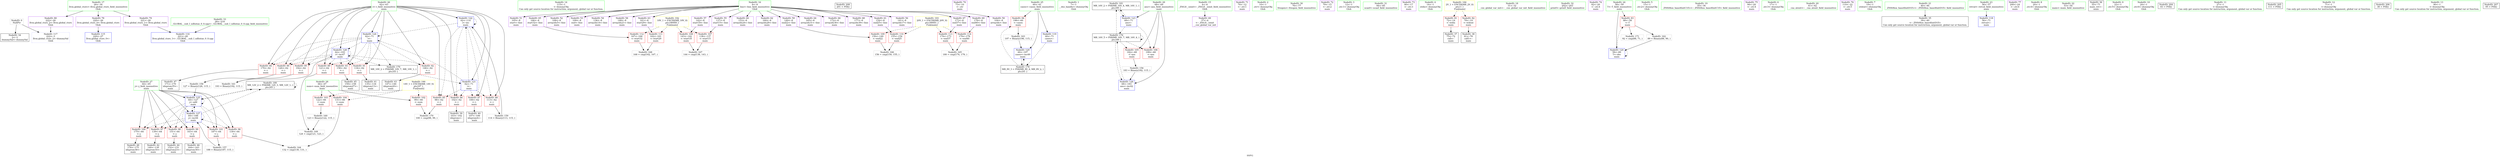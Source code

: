 digraph "SVFG" {
	label="SVFG";

	Node0x55cc24ea6280 [shape=record,color=grey,label="{NodeID: 0\nNullPtr}"];
	Node0x55cc24ea6280 -> Node0x55cc24ebc8b0[style=solid];
	Node0x55cc24ea6280 -> Node0x55cc24ec2db0[style=solid];
	Node0x55cc24ece000 [shape=record,color=black,label="{NodeID: 180\nMR_12V_2 = PHI(MR_12V_3, MR_12V_1, )\npts\{65 \}\n}"];
	Node0x55cc24ece000 -> Node0x55cc24ec3460[style=dashed];
	Node0x55cc24ece000 -> Node0x55cc24ece000[style=dashed];
	Node0x55cc24ebd540 [shape=record,color=red,label="{NodeID: 97\n139\<--64\n\<--j\nmain\n}"];
	Node0x55cc24ebd540 -> Node0x55cc24ebcf90[style=solid];
	Node0x55cc24ea7b10 [shape=record,color=green,label="{NodeID: 14\n115\<--1\n\<--dummyObj\nCan only get source location for instruction, argument, global var or function.}"];
	Node0x55cc24ebe0a0 [shape=record,color=red,label="{NodeID: 111\n162\<--161\n\<--start29\nmain\n}"];
	Node0x55cc24ebe0a0 -> Node0x55cc24ec5e40[style=solid];
	Node0x55cc24ebc310 [shape=record,color=green,label="{NodeID: 28\n66\<--67\nnum\<--num_field_insensitive\nmain\n}"];
	Node0x55cc24ebc310 -> Node0x55cc24ebd950[style=solid];
	Node0x55cc24ebc310 -> Node0x55cc24ebda20[style=solid];
	Node0x55cc24ebc310 -> Node0x55cc24ebdaf0[style=solid];
	Node0x55cc24ed8e00 [shape=record,color=black,label="{NodeID: 208\n201 = PHI()\n}"];
	Node0x55cc24ec3460 [shape=record,color=blue,label="{NodeID: 125\n64\<--127\nj\<--add\nmain\n}"];
	Node0x55cc24ec3460 -> Node0x55cc24ebd470[style=dashed];
	Node0x55cc24ec3460 -> Node0x55cc24ebd540[style=dashed];
	Node0x55cc24ec3460 -> Node0x55cc24ebd610[style=dashed];
	Node0x55cc24ec3460 -> Node0x55cc24ebd6e0[style=dashed];
	Node0x55cc24ec3460 -> Node0x55cc24ebd7b0[style=dashed];
	Node0x55cc24ec3460 -> Node0x55cc24ebd880[style=dashed];
	Node0x55cc24ec3460 -> Node0x55cc24ec3460[style=dashed];
	Node0x55cc24ec3460 -> Node0x55cc24ec3600[style=dashed];
	Node0x55cc24ec3460 -> Node0x55cc24ece000[style=dashed];
	Node0x55cc24ebcf90 [shape=record,color=black,label="{NodeID: 42\n140\<--139\nidxprom16\<--\nmain\n}"];
	Node0x55cc24ebeb10 [shape=record,color=purple,label="{NodeID: 56\n141\<--8\narrayidx17\<--line\nmain\n}"];
	Node0x55cc24ebf670 [shape=record,color=purple,label="{NodeID: 70\n73\<--10\n\<--.str\nmain\n}"];
	Node0x55cc24ec5cc0 [shape=record,color=grey,label="{NodeID: 167\n144 = cmp(138, 143, )\n}"];
	Node0x55cc24ec0260 [shape=record,color=red,label="{NodeID: 84\n196\<--60\n\<--cases\nmain\n}"];
	Node0x55cc24ec0260 -> Node0x55cc24ec56c0[style=solid];
	Node0x55cc24ea6d90 [shape=record,color=green,label="{NodeID: 1\n7\<--1\n__dso_handle\<--dummyObj\nGlob }"];
	Node0x55cc24ece500 [shape=record,color=black,label="{NodeID: 181\nMR_16V_2 = PHI(MR_16V_4, MR_16V_1, )\npts\{69 \}\n}"];
	Node0x55cc24ece500 -> Node0x55cc24ec32c0[style=dashed];
	Node0x55cc24ebd610 [shape=record,color=red,label="{NodeID: 98\n151\<--64\n\<--j\nmain\n}"];
	Node0x55cc24ebd610 -> Node0x55cc24ebd130[style=solid];
	Node0x55cc24ea6e80 [shape=record,color=green,label="{NodeID: 15\n4\<--6\n_ZStL8__ioinit\<--_ZStL8__ioinit_field_insensitive\nGlob }"];
	Node0x55cc24ea6e80 -> Node0x55cc24ebe560[style=solid];
	Node0x55cc24ebe170 [shape=record,color=red,label="{NodeID: 112\n167\<--166\n\<--start32\nmain\n}"];
	Node0x55cc24ebe170 -> Node0x55cc24ec5e40[style=solid];
	Node0x55cc24ebc3e0 [shape=record,color=green,label="{NodeID: 29\n68\<--69\nans\<--ans_field_insensitive\nmain\n}"];
	Node0x55cc24ebc3e0 -> Node0x55cc24ebdbc0[style=solid];
	Node0x55cc24ebc3e0 -> Node0x55cc24ebdc90[style=solid];
	Node0x55cc24ebc3e0 -> Node0x55cc24ec32c0[style=solid];
	Node0x55cc24ebc3e0 -> Node0x55cc24ec3530[style=solid];
	Node0x55cc24ec3530 [shape=record,color=blue,label="{NodeID: 126\n68\<--183\nans\<--inc42\nmain\n}"];
	Node0x55cc24ec3530 -> Node0x55cc24eccc00[style=dashed];
	Node0x55cc24ebd060 [shape=record,color=black,label="{NodeID: 43\n147\<--146\nidxprom20\<--\nmain\n}"];
	Node0x55cc24ebebe0 [shape=record,color=purple,label="{NodeID: 57\n142\<--8\nstart18\<--line\nmain\n}"];
	Node0x55cc24ebebe0 -> Node0x55cc24ebde30[style=solid];
	Node0x55cc24ebf740 [shape=record,color=purple,label="{NodeID: 71\n74\<--12\n\<--.str.1\nmain\n}"];
	Node0x55cc24ec5e40 [shape=record,color=grey,label="{NodeID: 168\n168 = cmp(162, 167, )\n}"];
	Node0x55cc24ec0330 [shape=record,color=red,label="{NodeID: 85\n98\<--62\n\<--i\nmain\n}"];
	Node0x55cc24ec0330 -> Node0x55cc24ec6140[style=solid];
	Node0x55cc24ea5390 [shape=record,color=green,label="{NodeID: 2\n10\<--1\n.str\<--dummyObj\nGlob }"];
	Node0x55cc24ebd6e0 [shape=record,color=red,label="{NodeID: 99\n163\<--64\n\<--j\nmain\n}"];
	Node0x55cc24ebd6e0 -> Node0x55cc24ebd2d0[style=solid];
	Node0x55cc24ea6f50 [shape=record,color=green,label="{NodeID: 16\n8\<--9\nline\<--line_field_insensitive\nGlob }"];
	Node0x55cc24ea6f50 -> Node0x55cc24ebe630[style=solid];
	Node0x55cc24ea6f50 -> Node0x55cc24ebe700[style=solid];
	Node0x55cc24ea6f50 -> Node0x55cc24ebe7d0[style=solid];
	Node0x55cc24ea6f50 -> Node0x55cc24ebe8a0[style=solid];
	Node0x55cc24ea6f50 -> Node0x55cc24ebe970[style=solid];
	Node0x55cc24ea6f50 -> Node0x55cc24ebea40[style=solid];
	Node0x55cc24ea6f50 -> Node0x55cc24ebeb10[style=solid];
	Node0x55cc24ea6f50 -> Node0x55cc24ebebe0[style=solid];
	Node0x55cc24ea6f50 -> Node0x55cc24ebecb0[style=solid];
	Node0x55cc24ea6f50 -> Node0x55cc24ebed80[style=solid];
	Node0x55cc24ea6f50 -> Node0x55cc24ebee50[style=solid];
	Node0x55cc24ea6f50 -> Node0x55cc24ebef20[style=solid];
	Node0x55cc24ea6f50 -> Node0x55cc24ebeff0[style=solid];
	Node0x55cc24ea6f50 -> Node0x55cc24ebf0c0[style=solid];
	Node0x55cc24ea6f50 -> Node0x55cc24ebf190[style=solid];
	Node0x55cc24ea6f50 -> Node0x55cc24ebf260[style=solid];
	Node0x55cc24ea6f50 -> Node0x55cc24ebf330[style=solid];
	Node0x55cc24ea6f50 -> Node0x55cc24ebf400[style=solid];
	Node0x55cc24ea6f50 -> Node0x55cc24ebf4d0[style=solid];
	Node0x55cc24ea6f50 -> Node0x55cc24ebf5a0[style=solid];
	Node0x55cc24ebe240 [shape=record,color=red,label="{NodeID: 113\n174\<--173\n\<--end37\nmain\n}"];
	Node0x55cc24ebe240 -> Node0x55cc24ec59c0[style=solid];
	Node0x55cc24ebc4b0 [shape=record,color=green,label="{NodeID: 30\n76\<--77\nfreopen\<--freopen_field_insensitive\n}"];
	Node0x55cc24ec3600 [shape=record,color=blue,label="{NodeID: 127\n64\<--188\nj\<--inc44\nmain\n}"];
	Node0x55cc24ec3600 -> Node0x55cc24ebd470[style=dashed];
	Node0x55cc24ec3600 -> Node0x55cc24ebd540[style=dashed];
	Node0x55cc24ec3600 -> Node0x55cc24ebd610[style=dashed];
	Node0x55cc24ec3600 -> Node0x55cc24ebd6e0[style=dashed];
	Node0x55cc24ec3600 -> Node0x55cc24ebd7b0[style=dashed];
	Node0x55cc24ec3600 -> Node0x55cc24ebd880[style=dashed];
	Node0x55cc24ec3600 -> Node0x55cc24ec3460[style=dashed];
	Node0x55cc24ec3600 -> Node0x55cc24ec3600[style=dashed];
	Node0x55cc24ec3600 -> Node0x55cc24ece000[style=dashed];
	Node0x55cc24ebd130 [shape=record,color=black,label="{NodeID: 44\n152\<--151\nidxprom23\<--\nmain\n}"];
	Node0x55cc24ebecb0 [shape=record,color=purple,label="{NodeID: 58\n148\<--8\narrayidx21\<--line\nmain\n}"];
	Node0x55cc24ebf810 [shape=record,color=purple,label="{NodeID: 72\n79\<--15\n\<--.str.2\nmain\n}"];
	Node0x55cc24ec5fc0 [shape=record,color=grey,label="{NodeID: 169\n124 = cmp(121, 123, )\n}"];
	Node0x55cc24ec0400 [shape=record,color=red,label="{NodeID: 86\n102\<--62\n\<--i\nmain\n}"];
	Node0x55cc24ec0400 -> Node0x55cc24ebcd20[style=solid];
	Node0x55cc24ea68b0 [shape=record,color=green,label="{NodeID: 3\n12\<--1\n.str.1\<--dummyObj\nGlob }"];
	Node0x55cc24ebd7b0 [shape=record,color=red,label="{NodeID: 100\n175\<--64\n\<--j\nmain\n}"];
	Node0x55cc24ebd7b0 -> Node0x55cc24ebe490[style=solid];
	Node0x55cc24ea7020 [shape=record,color=green,label="{NodeID: 17\n26\<--30\nllvm.global_ctors\<--llvm.global_ctors_field_insensitive\nGlob }"];
	Node0x55cc24ea7020 -> Node0x55cc24ebfcf0[style=solid];
	Node0x55cc24ea7020 -> Node0x55cc24ebfdf0[style=solid];
	Node0x55cc24ea7020 -> Node0x55cc24ebfef0[style=solid];
	Node0x55cc24ebe310 [shape=record,color=red,label="{NodeID: 114\n179\<--178\n\<--end40\nmain\n}"];
	Node0x55cc24ebe310 -> Node0x55cc24ec59c0[style=solid];
	Node0x55cc24ebc5b0 [shape=record,color=green,label="{NodeID: 31\n84\<--85\nscanf\<--scanf_field_insensitive\n}"];
	Node0x55cc24ec36d0 [shape=record,color=blue,label="{NodeID: 128\n62\<--193\ni\<--inc47\nmain\n}"];
	Node0x55cc24ec36d0 -> Node0x55cc24ec0670[style=dashed];
	Node0x55cc24ec36d0 -> Node0x55cc24ec0740[style=dashed];
	Node0x55cc24ec36d0 -> Node0x55cc24ec0810[style=dashed];
	Node0x55cc24ec36d0 -> Node0x55cc24ec08e0[style=dashed];
	Node0x55cc24ec36d0 -> Node0x55cc24ec09b0[style=dashed];
	Node0x55cc24ec36d0 -> Node0x55cc24ec0a80[style=dashed];
	Node0x55cc24ec36d0 -> Node0x55cc24ec0b50[style=dashed];
	Node0x55cc24ec36d0 -> Node0x55cc24ec36d0[style=dashed];
	Node0x55cc24ec36d0 -> Node0x55cc24ecdb00[style=dashed];
	Node0x55cc24ebd200 [shape=record,color=black,label="{NodeID: 45\n159\<--158\nidxprom27\<--\nmain\n}"];
	Node0x55cc24ebed80 [shape=record,color=purple,label="{NodeID: 59\n149\<--8\nend22\<--line\nmain\n}"];
	Node0x55cc24ebed80 -> Node0x55cc24ebdf00[style=solid];
	Node0x55cc24ec4c40 [shape=record,color=grey,label="{NodeID: 156\n183 = Binary(182, 115, )\n}"];
	Node0x55cc24ec4c40 -> Node0x55cc24ec3530[style=solid];
	Node0x55cc24ebf8e0 [shape=record,color=purple,label="{NodeID: 73\n80\<--17\n\<--.str.3\nmain\n}"];
	Node0x55cc24ec6140 [shape=record,color=grey,label="{NodeID: 170\n100 = cmp(98, 99, )\n}"];
	Node0x55cc24ec04d0 [shape=record,color=red,label="{NodeID: 87\n106\<--62\n\<--i\nmain\n}"];
	Node0x55cc24ec04d0 -> Node0x55cc24ebcdf0[style=solid];
	Node0x55cc24ea6520 [shape=record,color=green,label="{NodeID: 4\n14\<--1\nstdin\<--dummyObj\nGlob }"];
	Node0x55cc24ecf400 [shape=record,color=yellow,style=double,label="{NodeID: 184\n2V_1 = ENCHI(MR_2V_0)\npts\{1 \}\nFun[main]}"];
	Node0x55cc24ecf400 -> Node0x55cc24ebfff0[style=dashed];
	Node0x55cc24ecf400 -> Node0x55cc24ec00c0[style=dashed];
	Node0x55cc24ebd880 [shape=record,color=red,label="{NodeID: 101\n187\<--64\n\<--j\nmain\n}"];
	Node0x55cc24ebd880 -> Node0x55cc24ec4dc0[style=solid];
	Node0x55cc24ea70f0 [shape=record,color=green,label="{NodeID: 18\n31\<--32\n__cxx_global_var_init\<--__cxx_global_var_init_field_insensitive\n}"];
	Node0x55cc24ebe3e0 [shape=record,color=blue,label="{NodeID: 115\n220\<--27\nllvm.global_ctors_0\<--\nGlob }"];
	Node0x55cc24ebc6b0 [shape=record,color=green,label="{NodeID: 32\n202\<--203\nprintf\<--printf_field_insensitive\n}"];
	Node0x55cc24ec37a0 [shape=record,color=blue,label="{NodeID: 129\n60\<--197\ncases\<--inc49\nmain\n}"];
	Node0x55cc24ec37a0 -> Node0x55cc24ecd600[style=dashed];
	Node0x55cc24ebd2d0 [shape=record,color=black,label="{NodeID: 46\n164\<--163\nidxprom30\<--\nmain\n}"];
	Node0x55cc24ebee50 [shape=record,color=purple,label="{NodeID: 60\n153\<--8\narrayidx24\<--line\nmain\n}"];
	Node0x55cc24ec4dc0 [shape=record,color=grey,label="{NodeID: 157\n188 = Binary(187, 115, )\n}"];
	Node0x55cc24ec4dc0 -> Node0x55cc24ec3600[style=solid];
	Node0x55cc24ebf9b0 [shape=record,color=purple,label="{NodeID: 74\n82\<--20\n\<--.str.4\nmain\n}"];
	Node0x55cc24ec62c0 [shape=record,color=grey,label="{NodeID: 171\n92 = cmp(88, 71, )\n}"];
	Node0x55cc24ec05a0 [shape=record,color=red,label="{NodeID: 88\n113\<--62\n\<--i\nmain\n}"];
	Node0x55cc24ec05a0 -> Node0x55cc24ec50c0[style=solid];
	Node0x55cc24ea65b0 [shape=record,color=green,label="{NodeID: 5\n15\<--1\n.str.2\<--dummyObj\nGlob }"];
	Node0x55cc24ebd950 [shape=record,color=red,label="{NodeID: 102\n99\<--66\n\<--num\nmain\n}"];
	Node0x55cc24ebd950 -> Node0x55cc24ec6140[style=solid];
	Node0x55cc24ebbcc0 [shape=record,color=green,label="{NodeID: 19\n35\<--36\n_ZNSt8ios_base4InitC1Ev\<--_ZNSt8ios_base4InitC1Ev_field_insensitive\n}"];
	Node0x55cc24ec2cb0 [shape=record,color=blue,label="{NodeID: 116\n221\<--28\nllvm.global_ctors_1\<--_GLOBAL__sub_I_xdliutao_0_0.cpp\nGlob }"];
	Node0x55cc24ebc7b0 [shape=record,color=green,label="{NodeID: 33\n28\<--216\n_GLOBAL__sub_I_xdliutao_0_0.cpp\<--_GLOBAL__sub_I_xdliutao_0_0.cpp_field_insensitive\n}"];
	Node0x55cc24ebc7b0 -> Node0x55cc24ec2cb0[style=solid];
	Node0x55cc24ebd3a0 [shape=record,color=black,label="{NodeID: 47\n171\<--170\nidxprom35\<--\nmain\n}"];
	Node0x55cc24ebef20 [shape=record,color=purple,label="{NodeID: 61\n154\<--8\nend25\<--line\nmain\n}"];
	Node0x55cc24ebef20 -> Node0x55cc24ebdfd0[style=solid];
	Node0x55cc24ec4f40 [shape=record,color=grey,label="{NodeID: 158\n127 = Binary(126, 115, )\n}"];
	Node0x55cc24ec4f40 -> Node0x55cc24ec3460[style=solid];
	Node0x55cc24ebfa80 [shape=record,color=purple,label="{NodeID: 75\n94\<--20\n\<--.str.4\nmain\n}"];
	Node0x55cc24ec0670 [shape=record,color=red,label="{NodeID: 89\n121\<--62\n\<--i\nmain\n}"];
	Node0x55cc24ec0670 -> Node0x55cc24ec5fc0[style=solid];
	Node0x55cc24ea66d0 [shape=record,color=green,label="{NodeID: 6\n17\<--1\n.str.3\<--dummyObj\nGlob }"];
	Node0x55cc24ebda20 [shape=record,color=red,label="{NodeID: 103\n122\<--66\n\<--num\nmain\n}"];
	Node0x55cc24ebda20 -> Node0x55cc24ec5240[style=solid];
	Node0x55cc24ebbd50 [shape=record,color=green,label="{NodeID: 20\n41\<--42\n__cxa_atexit\<--__cxa_atexit_field_insensitive\n}"];
	Node0x55cc24ec2db0 [shape=record,color=blue, style = dotted,label="{NodeID: 117\n222\<--3\nllvm.global_ctors_2\<--dummyVal\nGlob }"];
	Node0x55cc24ebc8b0 [shape=record,color=black,label="{NodeID: 34\n2\<--3\ndummyVal\<--dummyVal\n}"];
	Node0x55cc24ebe490 [shape=record,color=black,label="{NodeID: 48\n176\<--175\nidxprom38\<--\nmain\n}"];
	Node0x55cc24ebeff0 [shape=record,color=purple,label="{NodeID: 62\n160\<--8\narrayidx28\<--line\nmain\n}"];
	Node0x55cc24ec50c0 [shape=record,color=grey,label="{NodeID: 159\n114 = Binary(113, 115, )\n}"];
	Node0x55cc24ec50c0 -> Node0x55cc24ec31f0[style=solid];
	Node0x55cc24ebfb50 [shape=record,color=purple,label="{NodeID: 76\n110\<--22\n\<--.str.5\nmain\n}"];
	Node0x55cc24ec0740 [shape=record,color=red,label="{NodeID: 90\n126\<--62\n\<--i\nmain\n}"];
	Node0x55cc24ec0740 -> Node0x55cc24ec4f40[style=solid];
	Node0x55cc24ea6760 [shape=record,color=green,label="{NodeID: 7\n19\<--1\nstdout\<--dummyObj\nGlob }"];
	Node0x55cc24ebdaf0 [shape=record,color=red,label="{NodeID: 104\n131\<--66\n\<--num\nmain\n}"];
	Node0x55cc24ebdaf0 -> Node0x55cc24ec5840[style=solid];
	Node0x55cc24ebbde0 [shape=record,color=green,label="{NodeID: 21\n40\<--46\n_ZNSt8ios_base4InitD1Ev\<--_ZNSt8ios_base4InitD1Ev_field_insensitive\n}"];
	Node0x55cc24ebbde0 -> Node0x55cc24ebc9b0[style=solid];
	Node0x55cc24ec2eb0 [shape=record,color=blue,label="{NodeID: 118\n56\<--71\nretval\<--\nmain\n}"];
	Node0x55cc24ebc9b0 [shape=record,color=black,label="{NodeID: 35\n39\<--40\n\<--_ZNSt8ios_base4InitD1Ev\nCan only get source location for instruction, argument, global var or function.}"];
	Node0x55cc24ebe560 [shape=record,color=purple,label="{NodeID: 49\n37\<--4\n\<--_ZStL8__ioinit\n__cxx_global_var_init\n}"];
	Node0x55cc24ebf0c0 [shape=record,color=purple,label="{NodeID: 63\n161\<--8\nstart29\<--line\nmain\n}"];
	Node0x55cc24ebf0c0 -> Node0x55cc24ebe0a0[style=solid];
	Node0x55cc24ec5240 [shape=record,color=grey,label="{NodeID: 160\n123 = Binary(122, 115, )\n}"];
	Node0x55cc24ec5240 -> Node0x55cc24ec5fc0[style=solid];
	Node0x55cc24ebfc20 [shape=record,color=purple,label="{NodeID: 77\n200\<--24\n\<--.str.6\nmain\n}"];
	Node0x55cc24ec0810 [shape=record,color=red,label="{NodeID: 91\n134\<--62\n\<--i\nmain\n}"];
	Node0x55cc24ec0810 -> Node0x55cc24ebcec0[style=solid];
	Node0x55cc24ea6a60 [shape=record,color=green,label="{NodeID: 8\n20\<--1\n.str.4\<--dummyObj\nGlob }"];
	Node0x55cc24ebdbc0 [shape=record,color=red,label="{NodeID: 105\n182\<--68\n\<--ans\nmain\n}"];
	Node0x55cc24ebdbc0 -> Node0x55cc24ec4c40[style=solid];
	Node0x55cc24ebbe70 [shape=record,color=green,label="{NodeID: 22\n53\<--54\nmain\<--main_field_insensitive\n}"];
	Node0x55cc24ec2f80 [shape=record,color=blue,label="{NodeID: 119\n60\<--71\ncases\<--\nmain\n}"];
	Node0x55cc24ec2f80 -> Node0x55cc24ecd600[style=dashed];
	Node0x55cc24ebcab0 [shape=record,color=black,label="{NodeID: 36\n55\<--71\nmain_ret\<--\nmain\n}"];
	Node0x55cc24ebe630 [shape=record,color=purple,label="{NodeID: 50\n104\<--8\narrayidx\<--line\nmain\n}"];
	Node0x55cc24ebf190 [shape=record,color=purple,label="{NodeID: 64\n165\<--8\narrayidx31\<--line\nmain\n}"];
	Node0x55cc24ec53c0 [shape=record,color=grey,label="{NodeID: 161\n193 = Binary(192, 115, )\n}"];
	Node0x55cc24ec53c0 -> Node0x55cc24ec36d0[style=solid];
	Node0x55cc24ebfcf0 [shape=record,color=purple,label="{NodeID: 78\n220\<--26\nllvm.global_ctors_0\<--llvm.global_ctors\nGlob }"];
	Node0x55cc24ebfcf0 -> Node0x55cc24ebe3e0[style=solid];
	Node0x55cc24ec08e0 [shape=record,color=red,label="{NodeID: 92\n146\<--62\n\<--i\nmain\n}"];
	Node0x55cc24ec08e0 -> Node0x55cc24ebd060[style=solid];
	Node0x55cc24ea6af0 [shape=record,color=green,label="{NodeID: 9\n22\<--1\n.str.5\<--dummyObj\nGlob }"];
	Node0x55cc24ebdc90 [shape=record,color=red,label="{NodeID: 106\n199\<--68\n\<--ans\nmain\n}"];
	Node0x55cc24ebbf00 [shape=record,color=green,label="{NodeID: 23\n56\<--57\nretval\<--retval_field_insensitive\nmain\n}"];
	Node0x55cc24ebbf00 -> Node0x55cc24ec2eb0[style=solid];
	Node0x55cc24ec3050 [shape=record,color=blue,label="{NodeID: 120\n58\<--89\nT\<--dec\nmain\n}"];
	Node0x55cc24ec3050 -> Node0x55cc24ec0190[style=dashed];
	Node0x55cc24ec3050 -> Node0x55cc24ec3050[style=dashed];
	Node0x55cc24ebcb80 [shape=record,color=black,label="{NodeID: 37\n75\<--72\ncall\<--\nmain\n}"];
	Node0x55cc24ebe700 [shape=record,color=purple,label="{NodeID: 51\n105\<--8\nstart\<--line\nmain\n}"];
	Node0x55cc24ebf260 [shape=record,color=purple,label="{NodeID: 65\n166\<--8\nstart32\<--line\nmain\n}"];
	Node0x55cc24ebf260 -> Node0x55cc24ebe170[style=solid];
	Node0x55cc24ec5540 [shape=record,color=grey,label="{NodeID: 162\n89 = Binary(88, 90, )\n}"];
	Node0x55cc24ec5540 -> Node0x55cc24ec3050[style=solid];
	Node0x55cc24ebfdf0 [shape=record,color=purple,label="{NodeID: 79\n221\<--26\nllvm.global_ctors_1\<--llvm.global_ctors\nGlob }"];
	Node0x55cc24ebfdf0 -> Node0x55cc24ec2cb0[style=solid];
	Node0x55cc24eccc00 [shape=record,color=black,label="{NodeID: 176\nMR_16V_5 = PHI(MR_16V_7, MR_16V_4, )\npts\{69 \}\n}"];
	Node0x55cc24eccc00 -> Node0x55cc24ebdbc0[style=dashed];
	Node0x55cc24eccc00 -> Node0x55cc24ebdc90[style=dashed];
	Node0x55cc24eccc00 -> Node0x55cc24ec3530[style=dashed];
	Node0x55cc24eccc00 -> Node0x55cc24eccc00[style=dashed];
	Node0x55cc24eccc00 -> Node0x55cc24ece500[style=dashed];
	Node0x55cc24ec09b0 [shape=record,color=red,label="{NodeID: 93\n158\<--62\n\<--i\nmain\n}"];
	Node0x55cc24ec09b0 -> Node0x55cc24ebd200[style=solid];
	Node0x55cc24ea6bc0 [shape=record,color=green,label="{NodeID: 10\n24\<--1\n.str.6\<--dummyObj\nGlob }"];
	Node0x55cc24ed0380 [shape=record,color=yellow,style=double,label="{NodeID: 190\n14V_1 = ENCHI(MR_14V_0)\npts\{67 \}\nFun[main]}"];
	Node0x55cc24ed0380 -> Node0x55cc24ebd950[style=dashed];
	Node0x55cc24ed0380 -> Node0x55cc24ebda20[style=dashed];
	Node0x55cc24ed0380 -> Node0x55cc24ebdaf0[style=dashed];
	Node0x55cc24ebdd60 [shape=record,color=red,label="{NodeID: 107\n138\<--137\n\<--start15\nmain\n}"];
	Node0x55cc24ebdd60 -> Node0x55cc24ec5cc0[style=solid];
	Node0x55cc24ebbfd0 [shape=record,color=green,label="{NodeID: 24\n58\<--59\nT\<--T_field_insensitive\nmain\n}"];
	Node0x55cc24ebbfd0 -> Node0x55cc24ec0190[style=solid];
	Node0x55cc24ebbfd0 -> Node0x55cc24ec3050[style=solid];
	Node0x55cc24cb2720 [shape=record,color=black,label="{NodeID: 204\n83 = PHI()\n}"];
	Node0x55cc24ec3120 [shape=record,color=blue,label="{NodeID: 121\n62\<--71\ni\<--\nmain\n}"];
	Node0x55cc24ec3120 -> Node0x55cc24ec0330[style=dashed];
	Node0x55cc24ec3120 -> Node0x55cc24ec0400[style=dashed];
	Node0x55cc24ec3120 -> Node0x55cc24ec04d0[style=dashed];
	Node0x55cc24ec3120 -> Node0x55cc24ec05a0[style=dashed];
	Node0x55cc24ec3120 -> Node0x55cc24ec31f0[style=dashed];
	Node0x55cc24ec3120 -> Node0x55cc24ec3390[style=dashed];
	Node0x55cc24ebcc50 [shape=record,color=black,label="{NodeID: 38\n81\<--78\ncall1\<--\nmain\n}"];
	Node0x55cc24ebe7d0 [shape=record,color=purple,label="{NodeID: 52\n108\<--8\narrayidx5\<--line\nmain\n}"];
	Node0x55cc24ebf330 [shape=record,color=purple,label="{NodeID: 66\n172\<--8\narrayidx36\<--line\nmain\n}"];
	Node0x55cc24ec56c0 [shape=record,color=grey,label="{NodeID: 163\n197 = Binary(196, 115, )\n}"];
	Node0x55cc24ec56c0 -> Node0x55cc24ec37a0[style=solid];
	Node0x55cc24ebfef0 [shape=record,color=purple,label="{NodeID: 80\n222\<--26\nllvm.global_ctors_2\<--llvm.global_ctors\nGlob }"];
	Node0x55cc24ebfef0 -> Node0x55cc24ec2db0[style=solid];
	Node0x55cc24ec0a80 [shape=record,color=red,label="{NodeID: 94\n170\<--62\n\<--i\nmain\n}"];
	Node0x55cc24ec0a80 -> Node0x55cc24ebd3a0[style=solid];
	Node0x55cc24ea78e0 [shape=record,color=green,label="{NodeID: 11\n27\<--1\n\<--dummyObj\nCan only get source location for instruction, argument, global var or function.}"];
	Node0x55cc24ebde30 [shape=record,color=red,label="{NodeID: 108\n143\<--142\n\<--start18\nmain\n}"];
	Node0x55cc24ebde30 -> Node0x55cc24ec5cc0[style=solid];
	Node0x55cc24ebc0a0 [shape=record,color=green,label="{NodeID: 25\n60\<--61\ncases\<--cases_field_insensitive\nmain\n}"];
	Node0x55cc24ebc0a0 -> Node0x55cc24ec0260[style=solid];
	Node0x55cc24ebc0a0 -> Node0x55cc24ec2f80[style=solid];
	Node0x55cc24ebc0a0 -> Node0x55cc24ec37a0[style=solid];
	Node0x55cc24ed8b00 [shape=record,color=black,label="{NodeID: 205\n111 = PHI()\n}"];
	Node0x55cc24ec31f0 [shape=record,color=blue,label="{NodeID: 122\n62\<--114\ni\<--inc\nmain\n}"];
	Node0x55cc24ec31f0 -> Node0x55cc24ec0330[style=dashed];
	Node0x55cc24ec31f0 -> Node0x55cc24ec0400[style=dashed];
	Node0x55cc24ec31f0 -> Node0x55cc24ec04d0[style=dashed];
	Node0x55cc24ec31f0 -> Node0x55cc24ec05a0[style=dashed];
	Node0x55cc24ec31f0 -> Node0x55cc24ec31f0[style=dashed];
	Node0x55cc24ec31f0 -> Node0x55cc24ec3390[style=dashed];
	Node0x55cc24ebcd20 [shape=record,color=black,label="{NodeID: 39\n103\<--102\nidxprom\<--\nmain\n}"];
	Node0x55cc24ebe8a0 [shape=record,color=purple,label="{NodeID: 53\n109\<--8\nend\<--line\nmain\n}"];
	Node0x55cc24ebf400 [shape=record,color=purple,label="{NodeID: 67\n173\<--8\nend37\<--line\nmain\n}"];
	Node0x55cc24ebf400 -> Node0x55cc24ebe240[style=solid];
	Node0x55cc24ec5840 [shape=record,color=grey,label="{NodeID: 164\n132 = cmp(130, 131, )\n}"];
	Node0x55cc24ebfff0 [shape=record,color=red,label="{NodeID: 81\n72\<--14\n\<--stdin\nmain\n}"];
	Node0x55cc24ebfff0 -> Node0x55cc24ebcb80[style=solid];
	Node0x55cc24ecd600 [shape=record,color=black,label="{NodeID: 178\nMR_8V_3 = PHI(MR_8V_4, MR_8V_2, )\npts\{61 \}\n}"];
	Node0x55cc24ecd600 -> Node0x55cc24ec0260[style=dashed];
	Node0x55cc24ecd600 -> Node0x55cc24ec37a0[style=dashed];
	Node0x55cc24ec0b50 [shape=record,color=red,label="{NodeID: 95\n192\<--62\n\<--i\nmain\n}"];
	Node0x55cc24ec0b50 -> Node0x55cc24ec53c0[style=solid];
	Node0x55cc24ea7970 [shape=record,color=green,label="{NodeID: 12\n71\<--1\n\<--dummyObj\nCan only get source location for instruction, argument, global var or function.}"];
	Node0x55cc24ec0c20 [shape=record,color=yellow,style=double,label="{NodeID: 192\n18V_1 = ENCHI(MR_18V_0)\npts\{90000 \}\nFun[main]}"];
	Node0x55cc24ec0c20 -> Node0x55cc24ebdd60[style=dashed];
	Node0x55cc24ec0c20 -> Node0x55cc24ebde30[style=dashed];
	Node0x55cc24ec0c20 -> Node0x55cc24ebe0a0[style=dashed];
	Node0x55cc24ec0c20 -> Node0x55cc24ebe170[style=dashed];
	Node0x55cc24ebdf00 [shape=record,color=red,label="{NodeID: 109\n150\<--149\n\<--end22\nmain\n}"];
	Node0x55cc24ebdf00 -> Node0x55cc24ec5b40[style=solid];
	Node0x55cc24ebc170 [shape=record,color=green,label="{NodeID: 26\n62\<--63\ni\<--i_field_insensitive\nmain\n}"];
	Node0x55cc24ebc170 -> Node0x55cc24ec0330[style=solid];
	Node0x55cc24ebc170 -> Node0x55cc24ec0400[style=solid];
	Node0x55cc24ebc170 -> Node0x55cc24ec04d0[style=solid];
	Node0x55cc24ebc170 -> Node0x55cc24ec05a0[style=solid];
	Node0x55cc24ebc170 -> Node0x55cc24ec0670[style=solid];
	Node0x55cc24ebc170 -> Node0x55cc24ec0740[style=solid];
	Node0x55cc24ebc170 -> Node0x55cc24ec0810[style=solid];
	Node0x55cc24ebc170 -> Node0x55cc24ec08e0[style=solid];
	Node0x55cc24ebc170 -> Node0x55cc24ec09b0[style=solid];
	Node0x55cc24ebc170 -> Node0x55cc24ec0a80[style=solid];
	Node0x55cc24ebc170 -> Node0x55cc24ec0b50[style=solid];
	Node0x55cc24ebc170 -> Node0x55cc24ec3120[style=solid];
	Node0x55cc24ebc170 -> Node0x55cc24ec31f0[style=solid];
	Node0x55cc24ebc170 -> Node0x55cc24ec3390[style=solid];
	Node0x55cc24ebc170 -> Node0x55cc24ec36d0[style=solid];
	Node0x55cc24ed8c00 [shape=record,color=black,label="{NodeID: 206\n38 = PHI()\n}"];
	Node0x55cc24ec32c0 [shape=record,color=blue,label="{NodeID: 123\n68\<--71\nans\<--\nmain\n}"];
	Node0x55cc24ec32c0 -> Node0x55cc24ebdc90[style=dashed];
	Node0x55cc24ec32c0 -> Node0x55cc24eccc00[style=dashed];
	Node0x55cc24ec32c0 -> Node0x55cc24ece500[style=dashed];
	Node0x55cc24ebcdf0 [shape=record,color=black,label="{NodeID: 40\n107\<--106\nidxprom4\<--\nmain\n}"];
	Node0x55cc24ebe970 [shape=record,color=purple,label="{NodeID: 54\n136\<--8\narrayidx14\<--line\nmain\n}"];
	Node0x55cc24ebf4d0 [shape=record,color=purple,label="{NodeID: 68\n177\<--8\narrayidx39\<--line\nmain\n}"];
	Node0x55cc24ec59c0 [shape=record,color=grey,label="{NodeID: 165\n180 = cmp(174, 179, )\n}"];
	Node0x55cc24ec00c0 [shape=record,color=red,label="{NodeID: 82\n78\<--19\n\<--stdout\nmain\n}"];
	Node0x55cc24ec00c0 -> Node0x55cc24ebcc50[style=solid];
	Node0x55cc24ecdb00 [shape=record,color=black,label="{NodeID: 179\nMR_10V_2 = PHI(MR_10V_7, MR_10V_1, )\npts\{63 \}\n}"];
	Node0x55cc24ecdb00 -> Node0x55cc24ec3120[style=dashed];
	Node0x55cc24ebd470 [shape=record,color=red,label="{NodeID: 96\n130\<--64\n\<--j\nmain\n}"];
	Node0x55cc24ebd470 -> Node0x55cc24ec5840[style=solid];
	Node0x55cc24ea7a40 [shape=record,color=green,label="{NodeID: 13\n90\<--1\n\<--dummyObj\nCan only get source location for instruction, argument, global var or function.}"];
	Node0x55cc24ec0d00 [shape=record,color=yellow,style=double,label="{NodeID: 193\n20V_1 = ENCHI(MR_20V_0)\npts\{90001 \}\nFun[main]}"];
	Node0x55cc24ec0d00 -> Node0x55cc24ebdf00[style=dashed];
	Node0x55cc24ec0d00 -> Node0x55cc24ebdfd0[style=dashed];
	Node0x55cc24ec0d00 -> Node0x55cc24ebe240[style=dashed];
	Node0x55cc24ec0d00 -> Node0x55cc24ebe310[style=dashed];
	Node0x55cc24ebdfd0 [shape=record,color=red,label="{NodeID: 110\n155\<--154\n\<--end25\nmain\n}"];
	Node0x55cc24ebdfd0 -> Node0x55cc24ec5b40[style=solid];
	Node0x55cc24ebc240 [shape=record,color=green,label="{NodeID: 27\n64\<--65\nj\<--j_field_insensitive\nmain\n}"];
	Node0x55cc24ebc240 -> Node0x55cc24ebd470[style=solid];
	Node0x55cc24ebc240 -> Node0x55cc24ebd540[style=solid];
	Node0x55cc24ebc240 -> Node0x55cc24ebd610[style=solid];
	Node0x55cc24ebc240 -> Node0x55cc24ebd6e0[style=solid];
	Node0x55cc24ebc240 -> Node0x55cc24ebd7b0[style=solid];
	Node0x55cc24ebc240 -> Node0x55cc24ebd880[style=solid];
	Node0x55cc24ebc240 -> Node0x55cc24ec3460[style=solid];
	Node0x55cc24ebc240 -> Node0x55cc24ec3600[style=solid];
	Node0x55cc24ed8d00 [shape=record,color=black,label="{NodeID: 207\n95 = PHI()\n}"];
	Node0x55cc24ec3390 [shape=record,color=blue,label="{NodeID: 124\n62\<--71\ni\<--\nmain\n}"];
	Node0x55cc24ec3390 -> Node0x55cc24ec0670[style=dashed];
	Node0x55cc24ec3390 -> Node0x55cc24ec0740[style=dashed];
	Node0x55cc24ec3390 -> Node0x55cc24ec0810[style=dashed];
	Node0x55cc24ec3390 -> Node0x55cc24ec08e0[style=dashed];
	Node0x55cc24ec3390 -> Node0x55cc24ec09b0[style=dashed];
	Node0x55cc24ec3390 -> Node0x55cc24ec0a80[style=dashed];
	Node0x55cc24ec3390 -> Node0x55cc24ec0b50[style=dashed];
	Node0x55cc24ec3390 -> Node0x55cc24ec36d0[style=dashed];
	Node0x55cc24ec3390 -> Node0x55cc24ecdb00[style=dashed];
	Node0x55cc24ebcec0 [shape=record,color=black,label="{NodeID: 41\n135\<--134\nidxprom13\<--\nmain\n}"];
	Node0x55cc24ebea40 [shape=record,color=purple,label="{NodeID: 55\n137\<--8\nstart15\<--line\nmain\n}"];
	Node0x55cc24ebea40 -> Node0x55cc24ebdd60[style=solid];
	Node0x55cc24ebf5a0 [shape=record,color=purple,label="{NodeID: 69\n178\<--8\nend40\<--line\nmain\n}"];
	Node0x55cc24ebf5a0 -> Node0x55cc24ebe310[style=solid];
	Node0x55cc24ec5b40 [shape=record,color=grey,label="{NodeID: 166\n156 = cmp(150, 155, )\n}"];
	Node0x55cc24ec0190 [shape=record,color=red,label="{NodeID: 83\n88\<--58\n\<--T\nmain\n}"];
	Node0x55cc24ec0190 -> Node0x55cc24ec5540[style=solid];
	Node0x55cc24ec0190 -> Node0x55cc24ec62c0[style=solid];
}
